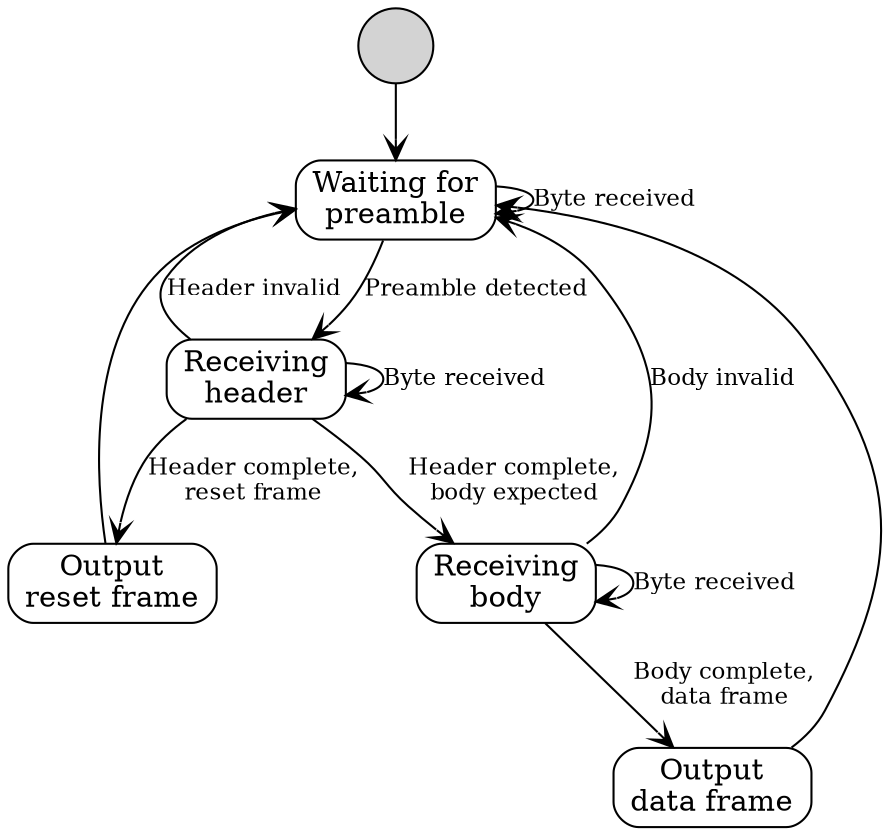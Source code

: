 digraph G {
    rankdir=TD
    edge[fontsize="11" arrowhead=open]

    start[shape=circle, style=filled, label=""]

    waiting_for_preamble[shape=box, style=rounded, label="Waiting for\npreamble"]
    receiving_header[shape=box, style=rounded, label="Receiving\nheader"]
    receiving_body[shape=box, style=rounded, label="Receiving\nbody"]

    output_reset_frame[shape=box, style=rounded, label="Output\nreset frame"]
    output_data_frame[shape=box, style=rounded, label="Output\ndata frame"]

    start -> waiting_for_preamble

    waiting_for_preamble -> waiting_for_preamble[label="Byte received"]
    waiting_for_preamble -> receiving_header[label="Preamble detected"]

    receiving_header -> receiving_header[label="Byte received"]
    receiving_header -> receiving_body[label="Header complete,\nbody expected"]
    receiving_header -> waiting_for_preamble[label="Header invalid"]

    receiving_header -> output_reset_frame[label="Header complete,\nreset frame"]
    output_reset_frame -> waiting_for_preamble

    receiving_body -> receiving_body[label="Byte received"]
    receiving_body -> waiting_for_preamble[label="Body invalid"]

    receiving_body -> output_data_frame[label="Body complete,\ndata frame"]
    output_data_frame -> waiting_for_preamble
}